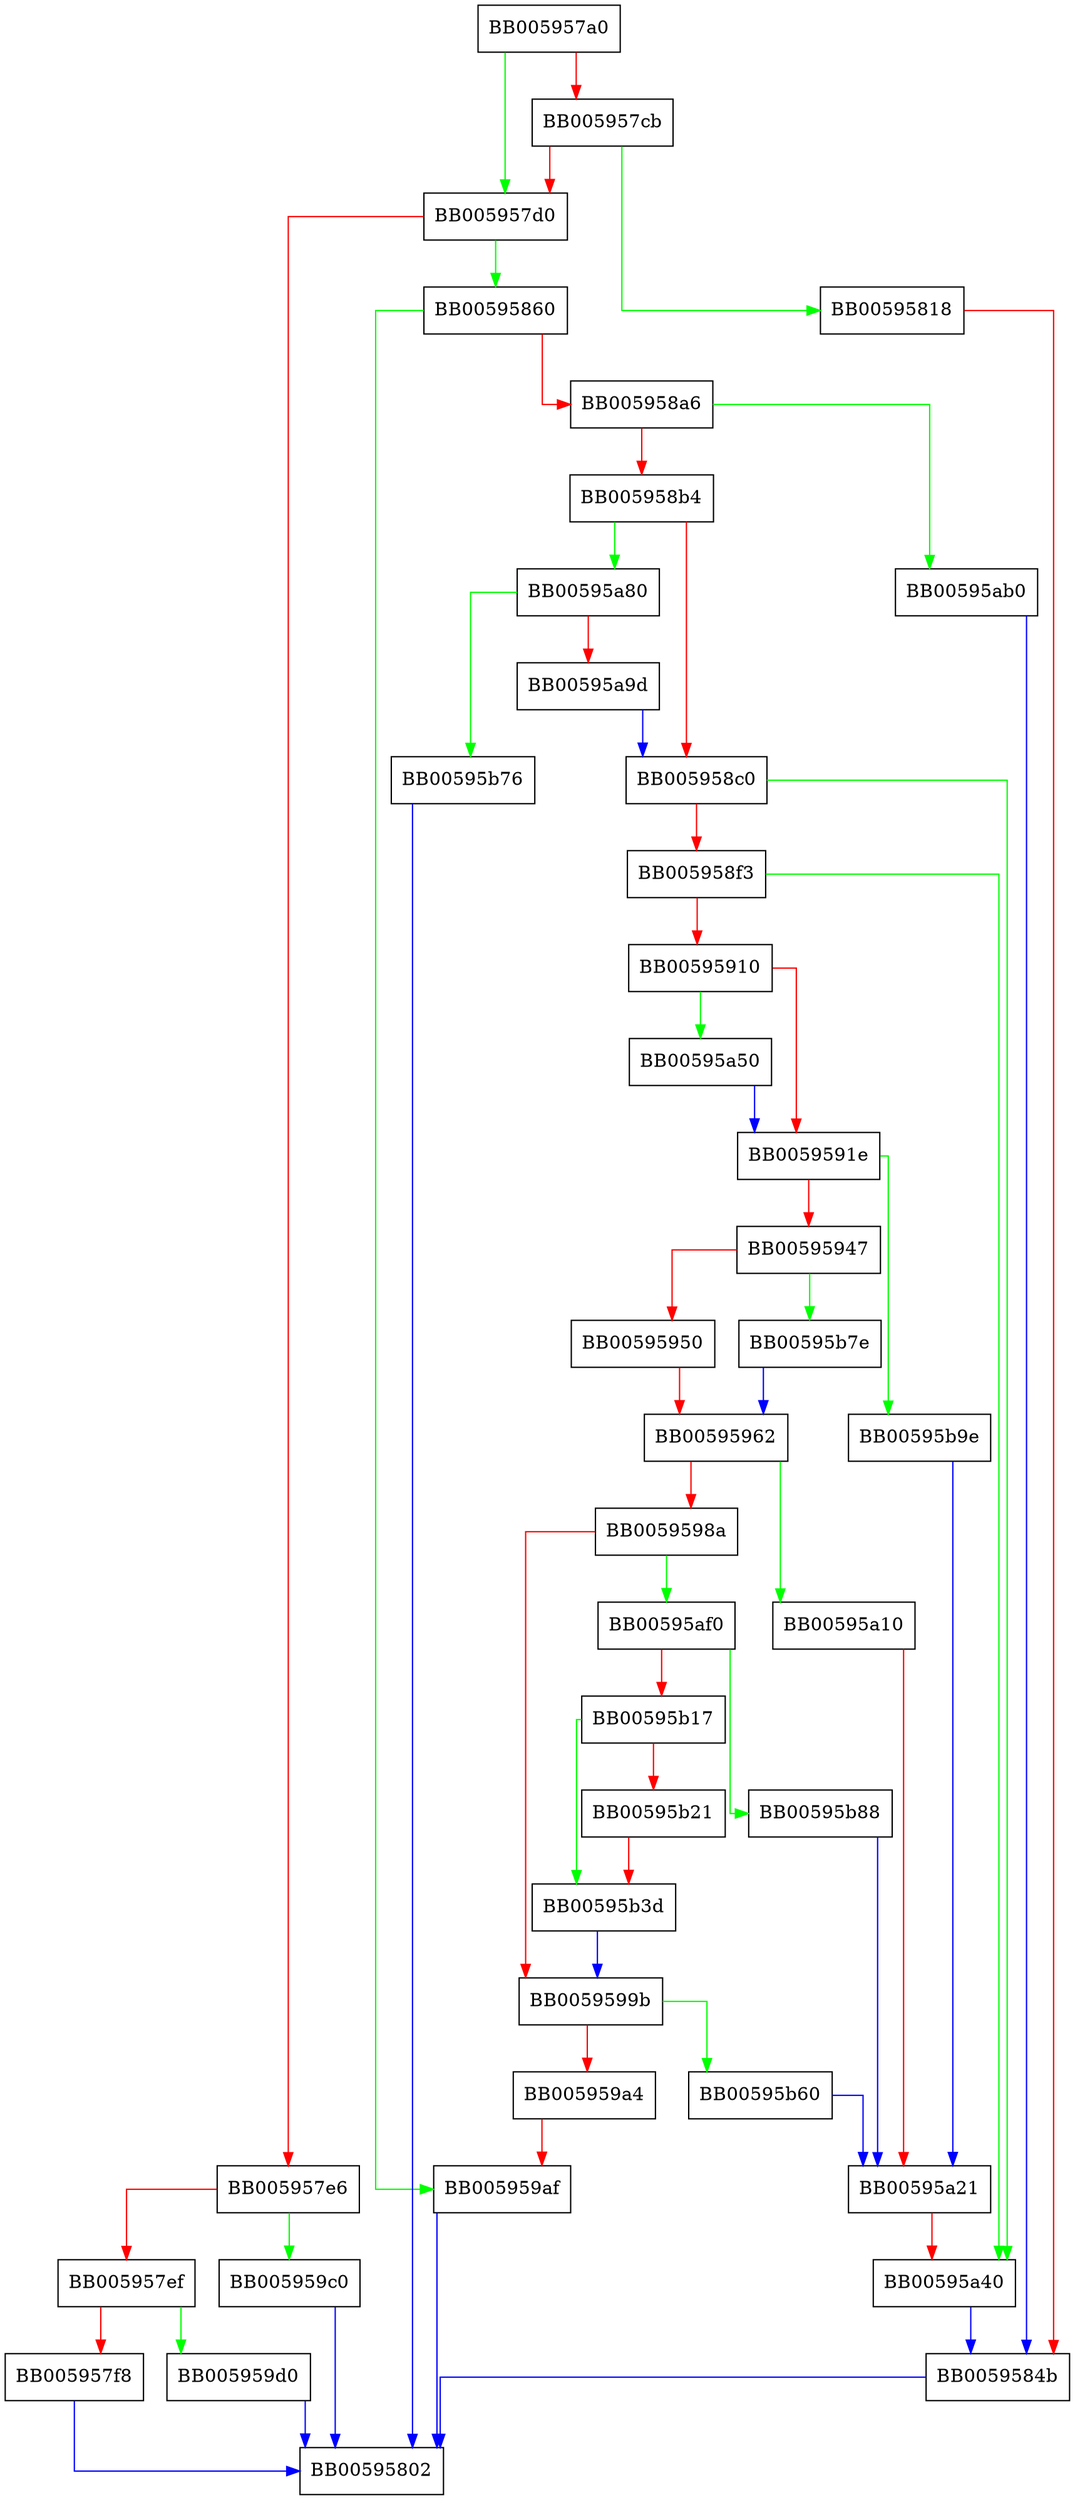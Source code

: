 digraph ossl_ec_GFp_simple_point2oct {
  node [shape="box"];
  graph [splines=ortho];
  BB005957a0 -> BB005957d0 [color="green"];
  BB005957a0 -> BB005957cb [color="red"];
  BB005957cb -> BB00595818 [color="green"];
  BB005957cb -> BB005957d0 [color="red"];
  BB005957d0 -> BB00595860 [color="green"];
  BB005957d0 -> BB005957e6 [color="red"];
  BB005957e6 -> BB005959c0 [color="green"];
  BB005957e6 -> BB005957ef [color="red"];
  BB005957ef -> BB005959d0 [color="green"];
  BB005957ef -> BB005957f8 [color="red"];
  BB005957f8 -> BB00595802 [color="blue"];
  BB00595818 -> BB0059584b [color="red"];
  BB0059584b -> BB00595802 [color="blue"];
  BB00595860 -> BB005959af [color="green"];
  BB00595860 -> BB005958a6 [color="red"];
  BB005958a6 -> BB00595ab0 [color="green"];
  BB005958a6 -> BB005958b4 [color="red"];
  BB005958b4 -> BB00595a80 [color="green"];
  BB005958b4 -> BB005958c0 [color="red"];
  BB005958c0 -> BB00595a40 [color="green"];
  BB005958c0 -> BB005958f3 [color="red"];
  BB005958f3 -> BB00595a40 [color="green"];
  BB005958f3 -> BB00595910 [color="red"];
  BB00595910 -> BB00595a50 [color="green"];
  BB00595910 -> BB0059591e [color="red"];
  BB0059591e -> BB00595b9e [color="green"];
  BB0059591e -> BB00595947 [color="red"];
  BB00595947 -> BB00595b7e [color="green"];
  BB00595947 -> BB00595950 [color="red"];
  BB00595950 -> BB00595962 [color="red"];
  BB00595962 -> BB00595a10 [color="green"];
  BB00595962 -> BB0059598a [color="red"];
  BB0059598a -> BB00595af0 [color="green"];
  BB0059598a -> BB0059599b [color="red"];
  BB0059599b -> BB00595b60 [color="green"];
  BB0059599b -> BB005959a4 [color="red"];
  BB005959a4 -> BB005959af [color="red"];
  BB005959af -> BB00595802 [color="blue"];
  BB005959c0 -> BB00595802 [color="blue"];
  BB005959d0 -> BB00595802 [color="blue"];
  BB00595a10 -> BB00595a21 [color="red"];
  BB00595a21 -> BB00595a40 [color="red"];
  BB00595a40 -> BB0059584b [color="blue"];
  BB00595a50 -> BB0059591e [color="blue"];
  BB00595a80 -> BB00595b76 [color="green"];
  BB00595a80 -> BB00595a9d [color="red"];
  BB00595a9d -> BB005958c0 [color="blue"];
  BB00595ab0 -> BB0059584b [color="blue"];
  BB00595af0 -> BB00595b88 [color="green"];
  BB00595af0 -> BB00595b17 [color="red"];
  BB00595b17 -> BB00595b3d [color="green"];
  BB00595b17 -> BB00595b21 [color="red"];
  BB00595b21 -> BB00595b3d [color="red"];
  BB00595b3d -> BB0059599b [color="blue"];
  BB00595b60 -> BB00595a21 [color="blue"];
  BB00595b76 -> BB00595802 [color="blue"];
  BB00595b7e -> BB00595962 [color="blue"];
  BB00595b88 -> BB00595a21 [color="blue"];
  BB00595b9e -> BB00595a21 [color="blue"];
}